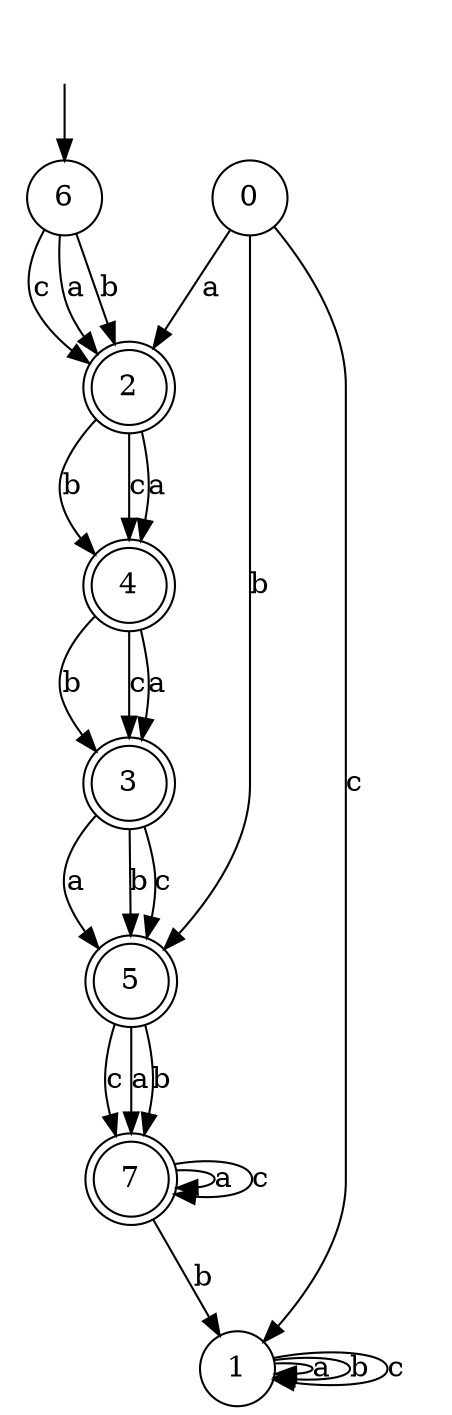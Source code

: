 digraph g {
__start [label=""shape=none]
	6[shape="circle" label="6"]
	0[shape="circle" label="0"]
	1[shape="circle" label="1"]
	2[shape="doublecircle" label="2"]
	3[shape="doublecircle" label="3"]
	4[shape="doublecircle" label="4"]
	5[shape="doublecircle" label="5"]
	7[shape="doublecircle" label="7"]

__start -> 6
	0 -> 2 [label="a"]
	0 -> 5 [label="b"]
	0 -> 1 [label="c"]
	1 -> 1 [label="a"]
	1 -> 1 [label="b"]
	1 -> 1 [label="c"]
	2 -> 4 [label="a"]
	2 -> 4 [label="b"]
	2 -> 4 [label="c"]
	3 -> 5 [label="a"]
	3 -> 5 [label="b"]
	3 -> 5 [label="c"]
	4 -> 3 [label="a"]
	4 -> 3 [label="b"]
	4 -> 3 [label="c"]
	5 -> 7 [label="a"]
	5 -> 7 [label="b"]
	5 -> 7 [label="c"]
	6 -> 2 [label="a"]
	6 -> 2 [label="b"]
	6 -> 2 [label="c"]
	7 -> 7 [label="a"]
	7 -> 1 [label="b"]
	7 -> 7 [label="c"]
}
